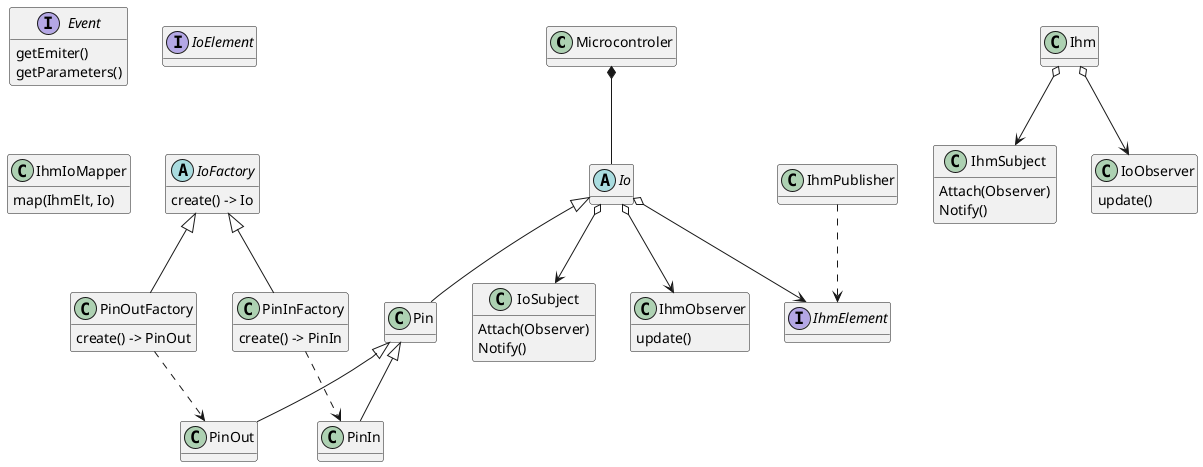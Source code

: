 @startuml


hide attributes

class "Microcontroler" as uc

Abstract Io {
    publish
}

class Pin
class PinIn
class PinOut
class Ihm

Abstract IoFactory {
    create() -> Io
}


class PinInFactory {
    create() -> PinIn
}

class PinOutFactory {
    create() -> PinOut
}



class IhmSubject  {
    Attach(Observer)
    Notify()
}

class IoObserver {
    update()
}

class IoSubject  {
    Attach(Observer)
    Notify()
}

class IhmObserver {
    update()
}

Interface Event {
    getEmiter()
    getParameters()
}

Interface IhmElement
Interface IoElement

Class IhmIoMapper {
    map(IhmElt, Io)
}

IhmPublisher ..> IhmElement
Io o--> IhmElement 

IoFactory <|-- PinInFactory
IoFactory <|-- PinOutFactory


PinInFactory ..> PinIn
PinOutFactory ..> PinOut

Ihm o--> IhmSubject
Ihm o--> IoObserver

Io o--> IoSubject
Io o--> IhmObserver


uc *-- Io

Io  <|-- Pin
Pin <|-- PinOut
Pin <|-- PinIn



@enduml